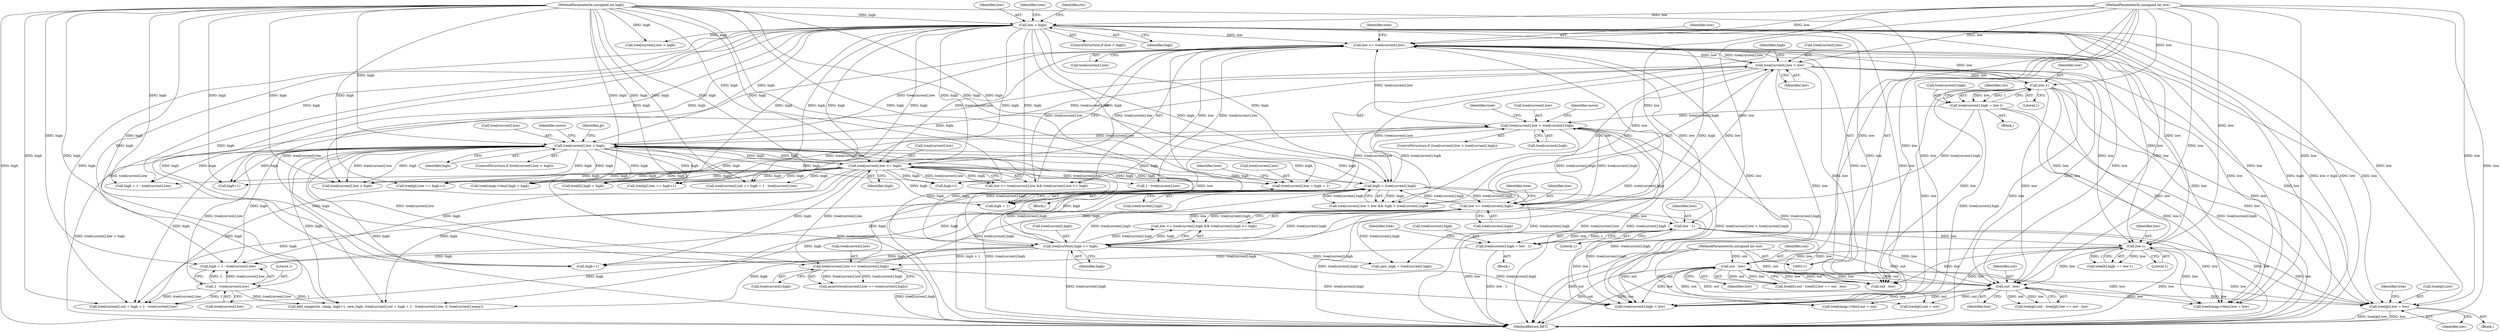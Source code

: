 digraph "0_ghostscript_f597300439e62f5e921f0d7b1e880b5c1a1f1607@array" {
"1000544" [label="(Call,tree[gt].low = low)"];
"1000427" [label="(Call,low-1)"];
"1000168" [label="(Call,low <= tree[current].low)"];
"1000300" [label="(Call,low-1)"];
"1000271" [label="(Call,tree[current].low < low)"];
"1000175" [label="(Call,tree[current].low <= high)"];
"1000123" [label="(Call,low > high)"];
"1000114" [label="(MethodParameterIn,unsigned int low)"];
"1000115" [label="(MethodParameterIn,unsigned int high)"];
"1000337" [label="(Call,tree[current].low > high)"];
"1000208" [label="(Call,tree[current].low > tree[current].high)"];
"1000198" [label="(Call,tree[current].low = high + 1)"];
"1000278" [label="(Call,high < tree[current].high)"];
"1000239" [label="(Call,tree[current].high <= high)"];
"1000232" [label="(Call,low <= tree[current].high)"];
"1000257" [label="(Call,tree[current].low <= tree[current].high)"];
"1000247" [label="(Call,tree[current].high = low - 1)"];
"1000253" [label="(Call,low - 1)"];
"1000294" [label="(Call,tree[current].high = low-1)"];
"1000318" [label="(Call,1 - tree[current].low)"];
"1000540" [label="(Call,out - low)"];
"1000442" [label="(Call,out - low)"];
"1000116" [label="(MethodParameterIn,unsigned int out)"];
"1000204" [label="(Call,high + 1)"];
"1000124" [label="(Identifier,low)"];
"1000279" [label="(Identifier,high)"];
"1000443" [label="(Identifier,out)"];
"1000277" [label="(Identifier,low)"];
"1000544" [label="(Call,tree[gt].low = low)"];
"1000706" [label="(Call,tree[current].high < low)"];
"1000685" [label="(Call,tree[current].low > high)"];
"1000257" [label="(Call,tree[current].low <= tree[current].high)"];
"1000272" [label="(Call,tree[current].low)"];
"1000442" [label="(Call,out - low)"];
"1000183" [label="(Call,tree[current].out += high + 1 - tree[current].low)"];
"1000472" [label="(Call,high+1)"];
"1000428" [label="(Identifier,low)"];
"1000302" [label="(Literal,1)"];
"1000233" [label="(Identifier,low)"];
"1000301" [label="(Identifier,low)"];
"1000135" [label="(Identifier,tree)"];
"1000260" [label="(Identifier,tree)"];
"1000519" [label="(Call,tree[gt].low == high+1)"];
"1000175" [label="(Call,tree[current].low <= high)"];
"1000371" [label="(Call,tree[current].low > high)"];
"1000246" [label="(Block,)"];
"1000181" [label="(Identifier,high)"];
"1000316" [label="(Call,high + 1 - tree[current].low)"];
"1000270" [label="(Call,tree[current].low < low && high < tree[current].high)"];
"1000199" [label="(Call,tree[current].low)"];
"1000209" [label="(Call,tree[current].low)"];
"1000116" [label="(MethodParameterIn,unsigned int out)"];
"1000258" [label="(Call,tree[current].low)"];
"1000336" [label="(ControlStructure,if (tree[current].low > high))"];
"1000541" [label="(Identifier,out)"];
"1000168" [label="(Call,low <= tree[current].low)"];
"1000542" [label="(Identifier,low)"];
"1000123" [label="(Call,low > high)"];
"1000253" [label="(Call,low - 1)"];
"1000115" [label="(MethodParameterIn,unsigned int high)"];
"1000625" [label="(Call,tree[cmap->tlen].out = out)"];
"1000429" [label="(Literal,1)"];
"1000191" [label="(Call,1 - tree[current].low)"];
"1000198" [label="(Call,tree[current].low = high + 1)"];
"1000550" [label="(Identifier,low)"];
"1000554" [label="(Identifier,tree)"];
"1000189" [label="(Call,high + 1 - tree[current].low)"];
"1000306" [label="(Call,high+1)"];
"1000446" [label="(Call,tree[lt].high = high)"];
"1000245" [label="(Identifier,high)"];
"1000242" [label="(Identifier,tree)"];
"1000300" [label="(Call,low-1)"];
"1000303" [label="(Call,add_range(ctx, cmap, high+1, new_high, tree[current].out + high + 1 - tree[current].low, 0, tree[current].many))"];
"1000287" [label="(Call,new_high = tree[current].high)"];
"1000232" [label="(Call,low <= tree[current].high)"];
"1000543" [label="(Block,)"];
"1000427" [label="(Call,low-1)"];
"1000444" [label="(Identifier,low)"];
"1000540" [label="(Call,out - low)"];
"1000169" [label="(Identifier,low)"];
"1000263" [label="(Call,tree[current].high)"];
"1000254" [label="(Identifier,low)"];
"1000114" [label="(MethodParameterIn,unsigned int low)"];
"1000285" [label="(Block,)"];
"1000525" [label="(Call,high+1)"];
"1000343" [label="(Identifier,high)"];
"1000337" [label="(Call,tree[current].low > high)"];
"1000211" [label="(Identifier,tree)"];
"1000240" [label="(Call,tree[current].high)"];
"1000234" [label="(Call,tree[current].high)"];
"1000248" [label="(Call,tree[current].high)"];
"1000318" [label="(Call,1 - tree[current].low)"];
"1000176" [label="(Call,tree[current].low)"];
"1000170" [label="(Call,tree[current].low)"];
"1000351" [label="(Identifier,move)"];
"1000346" [label="(Identifier,gt)"];
"1000607" [label="(Call,tree[cmap->tlen].low = low)"];
"1000271" [label="(Call,tree[current].low < low)"];
"1000545" [label="(Call,tree[gt].low)"];
"1000304" [label="(Identifier,ctx)"];
"1000122" [label="(ControlStructure,if (low > high))"];
"1000207" [label="(ControlStructure,if (tree[current].low > tree[current].high))"];
"1000759" [label="(MethodReturn,RET)"];
"1000320" [label="(Call,tree[current].low)"];
"1000255" [label="(Literal,1)"];
"1000294" [label="(Call,tree[current].high = low-1)"];
"1000338" [label="(Call,tree[current].low)"];
"1000239" [label="(Call,tree[current].high <= high)"];
"1000280" [label="(Call,tree[current].high)"];
"1000128" [label="(Identifier,ctx)"];
"1000295" [label="(Call,tree[current].high)"];
"1000125" [label="(Identifier,high)"];
"1000247" [label="(Call,tree[current].high = low - 1)"];
"1000182" [label="(Block,)"];
"1000256" [label="(Call,assert(tree[current].low <= tree[current].high))"];
"1000214" [label="(Call,tree[current].high)"];
"1000178" [label="(Identifier,tree)"];
"1000487" [label="(Call,out - low)"];
"1000466" [label="(Call,tree[gt].low == high+1)"];
"1000528" [label="(Call,tree[gt].out - tree[gt].low == out - low)"];
"1000616" [label="(Call,tree[cmap->tlen].high = high)"];
"1000221" [label="(Identifier,move)"];
"1000231" [label="(Call,low <= tree[current].high && tree[current].high <= high)"];
"1000319" [label="(Literal,1)"];
"1000551" [label="(Call,tree[gt].out = out)"];
"1000340" [label="(Identifier,tree)"];
"1000430" [label="(Call,tree[lt].out - tree[lt].low == out - low)"];
"1000421" [label="(Call,tree[lt].high == low-1)"];
"1000208" [label="(Call,tree[current].low > tree[current].high)"];
"1000278" [label="(Call,high < tree[current].high)"];
"1000167" [label="(Call,low <= tree[current].low && tree[current].low <= high)"];
"1000310" [label="(Call,tree[current].out + high + 1 - tree[current].low)"];
"1000544" -> "1000543"  [label="AST: "];
"1000544" -> "1000550"  [label="CFG: "];
"1000545" -> "1000544"  [label="AST: "];
"1000550" -> "1000544"  [label="AST: "];
"1000554" -> "1000544"  [label="CFG: "];
"1000544" -> "1000759"  [label="DDG: low"];
"1000544" -> "1000759"  [label="DDG: tree[gt].low"];
"1000427" -> "1000544"  [label="DDG: low"];
"1000168" -> "1000544"  [label="DDG: low"];
"1000300" -> "1000544"  [label="DDG: low"];
"1000540" -> "1000544"  [label="DDG: low"];
"1000271" -> "1000544"  [label="DDG: low"];
"1000442" -> "1000544"  [label="DDG: low"];
"1000123" -> "1000544"  [label="DDG: low"];
"1000253" -> "1000544"  [label="DDG: low"];
"1000114" -> "1000544"  [label="DDG: low"];
"1000427" -> "1000421"  [label="AST: "];
"1000427" -> "1000429"  [label="CFG: "];
"1000428" -> "1000427"  [label="AST: "];
"1000429" -> "1000427"  [label="AST: "];
"1000421" -> "1000427"  [label="CFG: "];
"1000427" -> "1000759"  [label="DDG: low"];
"1000427" -> "1000421"  [label="DDG: low"];
"1000427" -> "1000421"  [label="DDG: 1"];
"1000168" -> "1000427"  [label="DDG: low"];
"1000300" -> "1000427"  [label="DDG: low"];
"1000271" -> "1000427"  [label="DDG: low"];
"1000123" -> "1000427"  [label="DDG: low"];
"1000253" -> "1000427"  [label="DDG: low"];
"1000114" -> "1000427"  [label="DDG: low"];
"1000427" -> "1000442"  [label="DDG: low"];
"1000427" -> "1000487"  [label="DDG: low"];
"1000427" -> "1000540"  [label="DDG: low"];
"1000427" -> "1000607"  [label="DDG: low"];
"1000427" -> "1000706"  [label="DDG: low"];
"1000168" -> "1000167"  [label="AST: "];
"1000168" -> "1000170"  [label="CFG: "];
"1000169" -> "1000168"  [label="AST: "];
"1000170" -> "1000168"  [label="AST: "];
"1000178" -> "1000168"  [label="CFG: "];
"1000167" -> "1000168"  [label="CFG: "];
"1000168" -> "1000759"  [label="DDG: low"];
"1000168" -> "1000167"  [label="DDG: low"];
"1000168" -> "1000167"  [label="DDG: tree[current].low"];
"1000300" -> "1000168"  [label="DDG: low"];
"1000271" -> "1000168"  [label="DDG: low"];
"1000123" -> "1000168"  [label="DDG: low"];
"1000253" -> "1000168"  [label="DDG: low"];
"1000114" -> "1000168"  [label="DDG: low"];
"1000208" -> "1000168"  [label="DDG: tree[current].low"];
"1000337" -> "1000168"  [label="DDG: tree[current].low"];
"1000168" -> "1000175"  [label="DDG: tree[current].low"];
"1000168" -> "1000191"  [label="DDG: tree[current].low"];
"1000168" -> "1000232"  [label="DDG: low"];
"1000168" -> "1000257"  [label="DDG: tree[current].low"];
"1000168" -> "1000271"  [label="DDG: tree[current].low"];
"1000168" -> "1000487"  [label="DDG: low"];
"1000168" -> "1000540"  [label="DDG: low"];
"1000168" -> "1000607"  [label="DDG: low"];
"1000168" -> "1000706"  [label="DDG: low"];
"1000300" -> "1000294"  [label="AST: "];
"1000300" -> "1000302"  [label="CFG: "];
"1000301" -> "1000300"  [label="AST: "];
"1000302" -> "1000300"  [label="AST: "];
"1000294" -> "1000300"  [label="CFG: "];
"1000300" -> "1000759"  [label="DDG: low"];
"1000300" -> "1000294"  [label="DDG: low"];
"1000300" -> "1000294"  [label="DDG: 1"];
"1000271" -> "1000300"  [label="DDG: low"];
"1000114" -> "1000300"  [label="DDG: low"];
"1000300" -> "1000487"  [label="DDG: low"];
"1000300" -> "1000540"  [label="DDG: low"];
"1000300" -> "1000607"  [label="DDG: low"];
"1000300" -> "1000706"  [label="DDG: low"];
"1000271" -> "1000270"  [label="AST: "];
"1000271" -> "1000277"  [label="CFG: "];
"1000272" -> "1000271"  [label="AST: "];
"1000277" -> "1000271"  [label="AST: "];
"1000279" -> "1000271"  [label="CFG: "];
"1000270" -> "1000271"  [label="CFG: "];
"1000271" -> "1000759"  [label="DDG: low"];
"1000271" -> "1000270"  [label="DDG: tree[current].low"];
"1000271" -> "1000270"  [label="DDG: low"];
"1000175" -> "1000271"  [label="DDG: tree[current].low"];
"1000232" -> "1000271"  [label="DDG: low"];
"1000114" -> "1000271"  [label="DDG: low"];
"1000271" -> "1000318"  [label="DDG: tree[current].low"];
"1000271" -> "1000337"  [label="DDG: tree[current].low"];
"1000271" -> "1000487"  [label="DDG: low"];
"1000271" -> "1000540"  [label="DDG: low"];
"1000271" -> "1000607"  [label="DDG: low"];
"1000271" -> "1000706"  [label="DDG: low"];
"1000175" -> "1000167"  [label="AST: "];
"1000175" -> "1000181"  [label="CFG: "];
"1000176" -> "1000175"  [label="AST: "];
"1000181" -> "1000175"  [label="AST: "];
"1000167" -> "1000175"  [label="CFG: "];
"1000175" -> "1000167"  [label="DDG: tree[current].low"];
"1000175" -> "1000167"  [label="DDG: high"];
"1000123" -> "1000175"  [label="DDG: high"];
"1000337" -> "1000175"  [label="DDG: high"];
"1000115" -> "1000175"  [label="DDG: high"];
"1000175" -> "1000183"  [label="DDG: high"];
"1000175" -> "1000189"  [label="DDG: high"];
"1000175" -> "1000191"  [label="DDG: tree[current].low"];
"1000175" -> "1000198"  [label="DDG: high"];
"1000175" -> "1000204"  [label="DDG: high"];
"1000175" -> "1000239"  [label="DDG: high"];
"1000175" -> "1000257"  [label="DDG: tree[current].low"];
"1000175" -> "1000278"  [label="DDG: high"];
"1000175" -> "1000303"  [label="DDG: high"];
"1000175" -> "1000306"  [label="DDG: high"];
"1000175" -> "1000310"  [label="DDG: high"];
"1000175" -> "1000316"  [label="DDG: high"];
"1000175" -> "1000337"  [label="DDG: high"];
"1000175" -> "1000446"  [label="DDG: high"];
"1000175" -> "1000466"  [label="DDG: high"];
"1000175" -> "1000472"  [label="DDG: high"];
"1000175" -> "1000519"  [label="DDG: high"];
"1000175" -> "1000525"  [label="DDG: high"];
"1000175" -> "1000616"  [label="DDG: high"];
"1000175" -> "1000685"  [label="DDG: high"];
"1000123" -> "1000122"  [label="AST: "];
"1000123" -> "1000125"  [label="CFG: "];
"1000124" -> "1000123"  [label="AST: "];
"1000125" -> "1000123"  [label="AST: "];
"1000128" -> "1000123"  [label="CFG: "];
"1000135" -> "1000123"  [label="CFG: "];
"1000123" -> "1000759"  [label="DDG: high"];
"1000123" -> "1000759"  [label="DDG: low > high"];
"1000123" -> "1000759"  [label="DDG: low"];
"1000114" -> "1000123"  [label="DDG: low"];
"1000115" -> "1000123"  [label="DDG: high"];
"1000123" -> "1000183"  [label="DDG: high"];
"1000123" -> "1000189"  [label="DDG: high"];
"1000123" -> "1000198"  [label="DDG: high"];
"1000123" -> "1000204"  [label="DDG: high"];
"1000123" -> "1000239"  [label="DDG: high"];
"1000123" -> "1000278"  [label="DDG: high"];
"1000123" -> "1000303"  [label="DDG: high"];
"1000123" -> "1000306"  [label="DDG: high"];
"1000123" -> "1000310"  [label="DDG: high"];
"1000123" -> "1000316"  [label="DDG: high"];
"1000123" -> "1000337"  [label="DDG: high"];
"1000123" -> "1000371"  [label="DDG: high"];
"1000123" -> "1000446"  [label="DDG: high"];
"1000123" -> "1000466"  [label="DDG: high"];
"1000123" -> "1000472"  [label="DDG: high"];
"1000123" -> "1000487"  [label="DDG: low"];
"1000123" -> "1000519"  [label="DDG: high"];
"1000123" -> "1000525"  [label="DDG: high"];
"1000123" -> "1000540"  [label="DDG: low"];
"1000123" -> "1000607"  [label="DDG: low"];
"1000123" -> "1000616"  [label="DDG: high"];
"1000123" -> "1000685"  [label="DDG: high"];
"1000123" -> "1000706"  [label="DDG: low"];
"1000114" -> "1000111"  [label="AST: "];
"1000114" -> "1000759"  [label="DDG: low"];
"1000114" -> "1000232"  [label="DDG: low"];
"1000114" -> "1000253"  [label="DDG: low"];
"1000114" -> "1000442"  [label="DDG: low"];
"1000114" -> "1000487"  [label="DDG: low"];
"1000114" -> "1000540"  [label="DDG: low"];
"1000114" -> "1000607"  [label="DDG: low"];
"1000114" -> "1000706"  [label="DDG: low"];
"1000115" -> "1000111"  [label="AST: "];
"1000115" -> "1000759"  [label="DDG: high"];
"1000115" -> "1000183"  [label="DDG: high"];
"1000115" -> "1000189"  [label="DDG: high"];
"1000115" -> "1000198"  [label="DDG: high"];
"1000115" -> "1000204"  [label="DDG: high"];
"1000115" -> "1000239"  [label="DDG: high"];
"1000115" -> "1000278"  [label="DDG: high"];
"1000115" -> "1000303"  [label="DDG: high"];
"1000115" -> "1000306"  [label="DDG: high"];
"1000115" -> "1000310"  [label="DDG: high"];
"1000115" -> "1000316"  [label="DDG: high"];
"1000115" -> "1000337"  [label="DDG: high"];
"1000115" -> "1000371"  [label="DDG: high"];
"1000115" -> "1000446"  [label="DDG: high"];
"1000115" -> "1000466"  [label="DDG: high"];
"1000115" -> "1000472"  [label="DDG: high"];
"1000115" -> "1000519"  [label="DDG: high"];
"1000115" -> "1000525"  [label="DDG: high"];
"1000115" -> "1000616"  [label="DDG: high"];
"1000115" -> "1000685"  [label="DDG: high"];
"1000337" -> "1000336"  [label="AST: "];
"1000337" -> "1000343"  [label="CFG: "];
"1000338" -> "1000337"  [label="AST: "];
"1000343" -> "1000337"  [label="AST: "];
"1000346" -> "1000337"  [label="CFG: "];
"1000351" -> "1000337"  [label="CFG: "];
"1000337" -> "1000759"  [label="DDG: high"];
"1000337" -> "1000759"  [label="DDG: tree[current].low"];
"1000337" -> "1000759"  [label="DDG: tree[current].low > high"];
"1000337" -> "1000183"  [label="DDG: high"];
"1000337" -> "1000189"  [label="DDG: high"];
"1000337" -> "1000198"  [label="DDG: high"];
"1000337" -> "1000204"  [label="DDG: high"];
"1000337" -> "1000239"  [label="DDG: high"];
"1000337" -> "1000278"  [label="DDG: high"];
"1000337" -> "1000303"  [label="DDG: high"];
"1000337" -> "1000306"  [label="DDG: high"];
"1000337" -> "1000310"  [label="DDG: high"];
"1000337" -> "1000316"  [label="DDG: high"];
"1000208" -> "1000337"  [label="DDG: tree[current].low"];
"1000257" -> "1000337"  [label="DDG: tree[current].low"];
"1000318" -> "1000337"  [label="DDG: tree[current].low"];
"1000278" -> "1000337"  [label="DDG: high"];
"1000239" -> "1000337"  [label="DDG: high"];
"1000337" -> "1000446"  [label="DDG: high"];
"1000337" -> "1000466"  [label="DDG: high"];
"1000337" -> "1000472"  [label="DDG: high"];
"1000337" -> "1000519"  [label="DDG: high"];
"1000337" -> "1000525"  [label="DDG: high"];
"1000337" -> "1000616"  [label="DDG: high"];
"1000337" -> "1000685"  [label="DDG: tree[current].low"];
"1000337" -> "1000685"  [label="DDG: high"];
"1000208" -> "1000207"  [label="AST: "];
"1000208" -> "1000214"  [label="CFG: "];
"1000209" -> "1000208"  [label="AST: "];
"1000214" -> "1000208"  [label="AST: "];
"1000221" -> "1000208"  [label="CFG: "];
"1000340" -> "1000208"  [label="CFG: "];
"1000208" -> "1000759"  [label="DDG: tree[current].low"];
"1000208" -> "1000759"  [label="DDG: tree[current].high"];
"1000208" -> "1000759"  [label="DDG: tree[current].low > tree[current].high"];
"1000198" -> "1000208"  [label="DDG: tree[current].low"];
"1000278" -> "1000208"  [label="DDG: tree[current].high"];
"1000257" -> "1000208"  [label="DDG: tree[current].high"];
"1000294" -> "1000208"  [label="DDG: tree[current].high"];
"1000232" -> "1000208"  [label="DDG: tree[current].high"];
"1000239" -> "1000208"  [label="DDG: tree[current].high"];
"1000208" -> "1000232"  [label="DDG: tree[current].high"];
"1000208" -> "1000685"  [label="DDG: tree[current].low"];
"1000208" -> "1000706"  [label="DDG: tree[current].high"];
"1000198" -> "1000182"  [label="AST: "];
"1000198" -> "1000204"  [label="CFG: "];
"1000199" -> "1000198"  [label="AST: "];
"1000204" -> "1000198"  [label="AST: "];
"1000211" -> "1000198"  [label="CFG: "];
"1000198" -> "1000759"  [label="DDG: high + 1"];
"1000278" -> "1000270"  [label="AST: "];
"1000278" -> "1000280"  [label="CFG: "];
"1000279" -> "1000278"  [label="AST: "];
"1000280" -> "1000278"  [label="AST: "];
"1000270" -> "1000278"  [label="CFG: "];
"1000278" -> "1000759"  [label="DDG: tree[current].high"];
"1000278" -> "1000232"  [label="DDG: tree[current].high"];
"1000278" -> "1000270"  [label="DDG: high"];
"1000278" -> "1000270"  [label="DDG: tree[current].high"];
"1000239" -> "1000278"  [label="DDG: high"];
"1000239" -> "1000278"  [label="DDG: tree[current].high"];
"1000232" -> "1000278"  [label="DDG: tree[current].high"];
"1000278" -> "1000287"  [label="DDG: tree[current].high"];
"1000278" -> "1000303"  [label="DDG: high"];
"1000278" -> "1000306"  [label="DDG: high"];
"1000278" -> "1000310"  [label="DDG: high"];
"1000278" -> "1000316"  [label="DDG: high"];
"1000278" -> "1000706"  [label="DDG: tree[current].high"];
"1000239" -> "1000231"  [label="AST: "];
"1000239" -> "1000245"  [label="CFG: "];
"1000240" -> "1000239"  [label="AST: "];
"1000245" -> "1000239"  [label="AST: "];
"1000231" -> "1000239"  [label="CFG: "];
"1000239" -> "1000759"  [label="DDG: tree[current].high"];
"1000239" -> "1000232"  [label="DDG: tree[current].high"];
"1000239" -> "1000231"  [label="DDG: tree[current].high"];
"1000239" -> "1000231"  [label="DDG: high"];
"1000232" -> "1000239"  [label="DDG: tree[current].high"];
"1000239" -> "1000287"  [label="DDG: tree[current].high"];
"1000239" -> "1000303"  [label="DDG: high"];
"1000239" -> "1000306"  [label="DDG: high"];
"1000239" -> "1000310"  [label="DDG: high"];
"1000239" -> "1000316"  [label="DDG: high"];
"1000239" -> "1000706"  [label="DDG: tree[current].high"];
"1000232" -> "1000231"  [label="AST: "];
"1000232" -> "1000234"  [label="CFG: "];
"1000233" -> "1000232"  [label="AST: "];
"1000234" -> "1000232"  [label="AST: "];
"1000242" -> "1000232"  [label="CFG: "];
"1000231" -> "1000232"  [label="CFG: "];
"1000232" -> "1000759"  [label="DDG: tree[current].high"];
"1000232" -> "1000231"  [label="DDG: low"];
"1000232" -> "1000231"  [label="DDG: tree[current].high"];
"1000257" -> "1000232"  [label="DDG: tree[current].high"];
"1000294" -> "1000232"  [label="DDG: tree[current].high"];
"1000232" -> "1000253"  [label="DDG: low"];
"1000232" -> "1000287"  [label="DDG: tree[current].high"];
"1000232" -> "1000706"  [label="DDG: tree[current].high"];
"1000257" -> "1000256"  [label="AST: "];
"1000257" -> "1000263"  [label="CFG: "];
"1000258" -> "1000257"  [label="AST: "];
"1000263" -> "1000257"  [label="AST: "];
"1000256" -> "1000257"  [label="CFG: "];
"1000257" -> "1000759"  [label="DDG: tree[current].high"];
"1000257" -> "1000256"  [label="DDG: tree[current].low"];
"1000257" -> "1000256"  [label="DDG: tree[current].high"];
"1000247" -> "1000257"  [label="DDG: tree[current].high"];
"1000257" -> "1000706"  [label="DDG: tree[current].high"];
"1000247" -> "1000246"  [label="AST: "];
"1000247" -> "1000253"  [label="CFG: "];
"1000248" -> "1000247"  [label="AST: "];
"1000253" -> "1000247"  [label="AST: "];
"1000260" -> "1000247"  [label="CFG: "];
"1000247" -> "1000759"  [label="DDG: low - 1"];
"1000253" -> "1000247"  [label="DDG: low"];
"1000253" -> "1000247"  [label="DDG: 1"];
"1000253" -> "1000255"  [label="CFG: "];
"1000254" -> "1000253"  [label="AST: "];
"1000255" -> "1000253"  [label="AST: "];
"1000253" -> "1000759"  [label="DDG: low"];
"1000253" -> "1000487"  [label="DDG: low"];
"1000253" -> "1000540"  [label="DDG: low"];
"1000253" -> "1000607"  [label="DDG: low"];
"1000253" -> "1000706"  [label="DDG: low"];
"1000294" -> "1000285"  [label="AST: "];
"1000295" -> "1000294"  [label="AST: "];
"1000304" -> "1000294"  [label="CFG: "];
"1000294" -> "1000759"  [label="DDG: low-1"];
"1000294" -> "1000759"  [label="DDG: tree[current].high"];
"1000294" -> "1000706"  [label="DDG: tree[current].high"];
"1000318" -> "1000316"  [label="AST: "];
"1000318" -> "1000320"  [label="CFG: "];
"1000319" -> "1000318"  [label="AST: "];
"1000320" -> "1000318"  [label="AST: "];
"1000316" -> "1000318"  [label="CFG: "];
"1000318" -> "1000303"  [label="DDG: 1"];
"1000318" -> "1000303"  [label="DDG: tree[current].low"];
"1000318" -> "1000310"  [label="DDG: 1"];
"1000318" -> "1000310"  [label="DDG: tree[current].low"];
"1000318" -> "1000316"  [label="DDG: 1"];
"1000318" -> "1000316"  [label="DDG: tree[current].low"];
"1000540" -> "1000528"  [label="AST: "];
"1000540" -> "1000542"  [label="CFG: "];
"1000541" -> "1000540"  [label="AST: "];
"1000542" -> "1000540"  [label="AST: "];
"1000528" -> "1000540"  [label="CFG: "];
"1000540" -> "1000528"  [label="DDG: out"];
"1000540" -> "1000528"  [label="DDG: low"];
"1000442" -> "1000540"  [label="DDG: out"];
"1000442" -> "1000540"  [label="DDG: low"];
"1000116" -> "1000540"  [label="DDG: out"];
"1000540" -> "1000551"  [label="DDG: out"];
"1000540" -> "1000607"  [label="DDG: low"];
"1000540" -> "1000625"  [label="DDG: out"];
"1000540" -> "1000706"  [label="DDG: low"];
"1000442" -> "1000430"  [label="AST: "];
"1000442" -> "1000444"  [label="CFG: "];
"1000443" -> "1000442"  [label="AST: "];
"1000444" -> "1000442"  [label="AST: "];
"1000430" -> "1000442"  [label="CFG: "];
"1000442" -> "1000759"  [label="DDG: out"];
"1000442" -> "1000759"  [label="DDG: low"];
"1000442" -> "1000430"  [label="DDG: out"];
"1000442" -> "1000430"  [label="DDG: low"];
"1000116" -> "1000442"  [label="DDG: out"];
"1000442" -> "1000487"  [label="DDG: out"];
"1000442" -> "1000487"  [label="DDG: low"];
"1000442" -> "1000551"  [label="DDG: out"];
"1000442" -> "1000607"  [label="DDG: low"];
"1000442" -> "1000625"  [label="DDG: out"];
"1000442" -> "1000706"  [label="DDG: low"];
"1000116" -> "1000111"  [label="AST: "];
"1000116" -> "1000759"  [label="DDG: out"];
"1000116" -> "1000487"  [label="DDG: out"];
"1000116" -> "1000551"  [label="DDG: out"];
"1000116" -> "1000625"  [label="DDG: out"];
}
